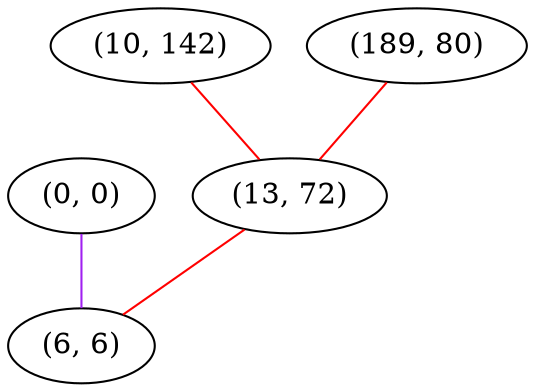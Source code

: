 graph "" {
"(0, 0)";
"(10, 142)";
"(189, 80)";
"(13, 72)";
"(6, 6)";
"(0, 0)" -- "(6, 6)"  [color=purple, key=0, weight=4];
"(10, 142)" -- "(13, 72)"  [color=red, key=0, weight=1];
"(189, 80)" -- "(13, 72)"  [color=red, key=0, weight=1];
"(13, 72)" -- "(6, 6)"  [color=red, key=0, weight=1];
}
